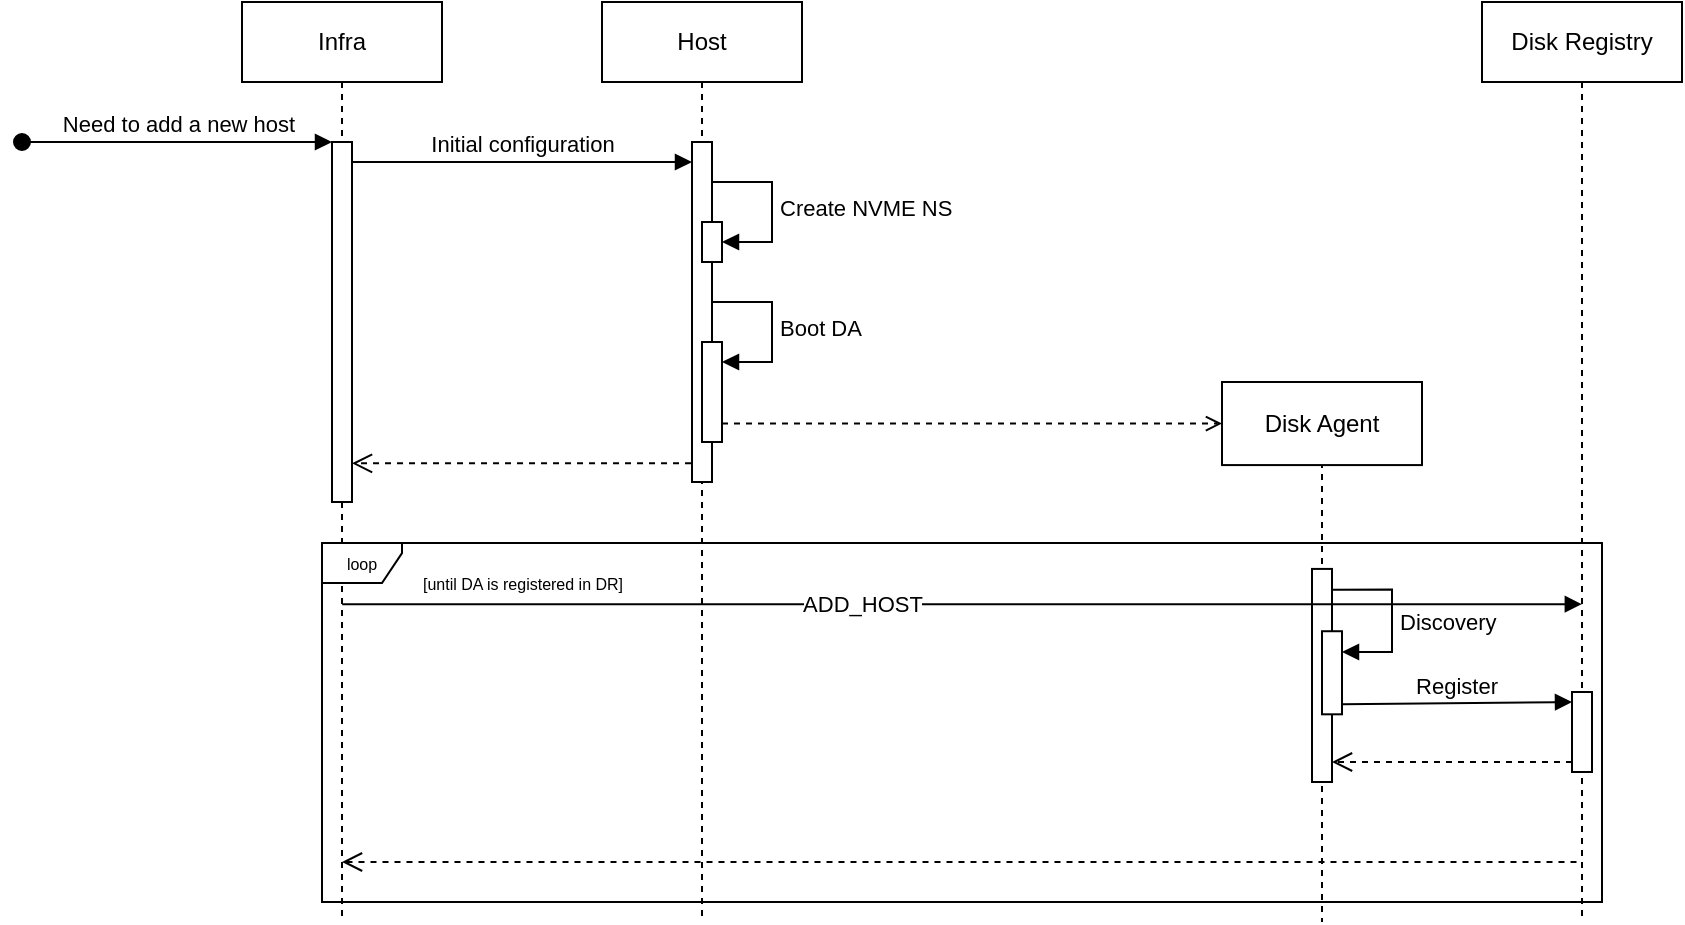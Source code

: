 <mxfile version="24.7.5">
  <diagram name="Page-1" id="2YBvvXClWsGukQMizWep">
    <mxGraphModel dx="1346" dy="715" grid="1" gridSize="10" guides="1" tooltips="1" connect="1" arrows="1" fold="1" page="1" pageScale="1" pageWidth="850" pageHeight="1100" math="0" shadow="0">
      <root>
        <mxCell id="0" />
        <mxCell id="1" parent="0" />
        <mxCell id="aM9ryv3xv72pqoxQDRHE-1" value="Infra" style="shape=umlLifeline;perimeter=lifelinePerimeter;whiteSpace=wrap;html=1;container=0;dropTarget=0;collapsible=0;recursiveResize=0;outlineConnect=0;portConstraint=eastwest;newEdgeStyle={&quot;edgeStyle&quot;:&quot;elbowEdgeStyle&quot;,&quot;elbow&quot;:&quot;vertical&quot;,&quot;curved&quot;:0,&quot;rounded&quot;:0};" parent="1" vertex="1">
          <mxGeometry x="130" y="40" width="100" height="460" as="geometry" />
        </mxCell>
        <mxCell id="aM9ryv3xv72pqoxQDRHE-2" value="" style="html=1;points=[];perimeter=orthogonalPerimeter;outlineConnect=0;targetShapes=umlLifeline;portConstraint=eastwest;newEdgeStyle={&quot;edgeStyle&quot;:&quot;elbowEdgeStyle&quot;,&quot;elbow&quot;:&quot;vertical&quot;,&quot;curved&quot;:0,&quot;rounded&quot;:0};" parent="aM9ryv3xv72pqoxQDRHE-1" vertex="1">
          <mxGeometry x="45" y="70" width="10" height="180" as="geometry" />
        </mxCell>
        <mxCell id="aM9ryv3xv72pqoxQDRHE-3" value="Need to add a new host" style="html=1;verticalAlign=bottom;startArrow=oval;endArrow=block;startSize=8;edgeStyle=elbowEdgeStyle;elbow=vertical;curved=0;rounded=0;" parent="aM9ryv3xv72pqoxQDRHE-1" target="aM9ryv3xv72pqoxQDRHE-2" edge="1">
          <mxGeometry relative="1" as="geometry">
            <mxPoint x="-110" y="70" as="sourcePoint" />
          </mxGeometry>
        </mxCell>
        <mxCell id="aM9ryv3xv72pqoxQDRHE-5" value="Host" style="shape=umlLifeline;perimeter=lifelinePerimeter;whiteSpace=wrap;html=1;container=0;dropTarget=0;collapsible=0;recursiveResize=0;outlineConnect=0;portConstraint=eastwest;newEdgeStyle={&quot;edgeStyle&quot;:&quot;elbowEdgeStyle&quot;,&quot;elbow&quot;:&quot;vertical&quot;,&quot;curved&quot;:0,&quot;rounded&quot;:0};" parent="1" vertex="1">
          <mxGeometry x="310" y="40" width="100" height="460" as="geometry" />
        </mxCell>
        <mxCell id="aM9ryv3xv72pqoxQDRHE-6" value="" style="html=1;points=[];perimeter=orthogonalPerimeter;outlineConnect=0;targetShapes=umlLifeline;portConstraint=eastwest;newEdgeStyle={&quot;edgeStyle&quot;:&quot;elbowEdgeStyle&quot;,&quot;elbow&quot;:&quot;vertical&quot;,&quot;curved&quot;:0,&quot;rounded&quot;:0};" parent="aM9ryv3xv72pqoxQDRHE-5" vertex="1">
          <mxGeometry x="45" y="70" width="10" height="170" as="geometry" />
        </mxCell>
        <mxCell id="H9zueEprOhz8H6vKILK5-14" value="" style="html=1;points=[[0,0,0,0,5],[0,1,0,0,-5],[1,0,0,0,5],[1,1,0,0,-5]];perimeter=orthogonalPerimeter;outlineConnect=0;targetShapes=umlLifeline;portConstraint=eastwest;newEdgeStyle={&quot;curved&quot;:0,&quot;rounded&quot;:0};" parent="aM9ryv3xv72pqoxQDRHE-5" vertex="1">
          <mxGeometry x="50" y="110" width="10" height="20" as="geometry" />
        </mxCell>
        <mxCell id="H9zueEprOhz8H6vKILK5-15" value="&lt;span style=&quot;text-align: center;&quot;&gt;Create NVME NS&lt;/span&gt;" style="html=1;align=left;spacingLeft=2;endArrow=block;rounded=0;edgeStyle=orthogonalEdgeStyle;curved=0;rounded=0;" parent="aM9ryv3xv72pqoxQDRHE-5" target="H9zueEprOhz8H6vKILK5-14" edge="1">
          <mxGeometry relative="1" as="geometry">
            <mxPoint x="55" y="90" as="sourcePoint" />
            <Array as="points">
              <mxPoint x="85" y="120" />
            </Array>
          </mxGeometry>
        </mxCell>
        <mxCell id="Nx0x6M6AyhL1lLqP680z-2" value="" style="html=1;points=[[0,0,0,0,5],[0,1,0,0,-5],[1,0,0,0,5],[1,1,0,0,-5]];perimeter=orthogonalPerimeter;outlineConnect=0;targetShapes=umlLifeline;portConstraint=eastwest;newEdgeStyle={&quot;curved&quot;:0,&quot;rounded&quot;:0};" parent="aM9ryv3xv72pqoxQDRHE-5" vertex="1">
          <mxGeometry x="50" y="170" width="10" height="50" as="geometry" />
        </mxCell>
        <mxCell id="Nx0x6M6AyhL1lLqP680z-3" value="&lt;div style=&quot;text-align: center;&quot;&gt;Boot DA&lt;/div&gt;" style="html=1;align=left;spacingLeft=2;endArrow=block;rounded=0;edgeStyle=orthogonalEdgeStyle;curved=0;rounded=0;" parent="aM9ryv3xv72pqoxQDRHE-5" target="Nx0x6M6AyhL1lLqP680z-2" edge="1">
          <mxGeometry relative="1" as="geometry">
            <mxPoint x="55" y="150" as="sourcePoint" />
            <Array as="points">
              <mxPoint x="85" y="180" />
            </Array>
          </mxGeometry>
        </mxCell>
        <mxCell id="aM9ryv3xv72pqoxQDRHE-7" value="Initial configuration" style="html=1;verticalAlign=bottom;endArrow=block;edgeStyle=elbowEdgeStyle;elbow=vertical;curved=0;rounded=0;" parent="1" source="aM9ryv3xv72pqoxQDRHE-2" target="aM9ryv3xv72pqoxQDRHE-6" edge="1">
          <mxGeometry relative="1" as="geometry">
            <mxPoint x="285" y="130" as="sourcePoint" />
            <Array as="points">
              <mxPoint x="270" y="120" />
            </Array>
          </mxGeometry>
        </mxCell>
        <mxCell id="H9zueEprOhz8H6vKILK5-26" value="Disk Registry" style="shape=umlLifeline;perimeter=lifelinePerimeter;whiteSpace=wrap;html=1;container=0;dropTarget=0;collapsible=0;recursiveResize=0;outlineConnect=0;portConstraint=eastwest;newEdgeStyle={&quot;edgeStyle&quot;:&quot;elbowEdgeStyle&quot;,&quot;elbow&quot;:&quot;vertical&quot;,&quot;curved&quot;:0,&quot;rounded&quot;:0};" parent="1" vertex="1">
          <mxGeometry x="750" y="40" width="100" height="460" as="geometry" />
        </mxCell>
        <mxCell id="H9zueEprOhz8H6vKILK5-66" value="" style="html=1;points=[[0,0,0,0,5],[0,1,0,0,-5],[1,0,0,0,5],[1,1,0,0,-5]];perimeter=orthogonalPerimeter;outlineConnect=0;targetShapes=umlLifeline;portConstraint=eastwest;newEdgeStyle={&quot;curved&quot;:0,&quot;rounded&quot;:0};" parent="H9zueEprOhz8H6vKILK5-26" vertex="1">
          <mxGeometry x="45" y="345" width="10" height="40" as="geometry" />
        </mxCell>
        <mxCell id="H9zueEprOhz8H6vKILK5-32" value="" style="html=1;verticalAlign=bottom;endArrow=open;dashed=1;endSize=8;curved=0;rounded=0;exitX=-0.049;exitY=0.945;exitDx=0;exitDy=0;exitPerimeter=0;" parent="1" source="aM9ryv3xv72pqoxQDRHE-6" target="aM9ryv3xv72pqoxQDRHE-2" edge="1">
          <mxGeometry relative="1" as="geometry">
            <mxPoint x="260" y="210" as="sourcePoint" />
            <mxPoint x="180" y="210" as="targetPoint" />
          </mxGeometry>
        </mxCell>
        <mxCell id="H9zueEprOhz8H6vKILK5-33" value="Register" style="html=1;verticalAlign=bottom;endArrow=block;curved=0;rounded=0;exitX=1;exitY=1;exitDx=0;exitDy=-5;exitPerimeter=0;entryX=0;entryY=0;entryDx=0;entryDy=5;entryPerimeter=0;" parent="1" source="H9zueEprOhz8H6vKILK5-24" target="H9zueEprOhz8H6vKILK5-66" edge="1">
          <mxGeometry width="80" relative="1" as="geometry">
            <mxPoint x="690" y="330" as="sourcePoint" />
            <mxPoint x="795" y="335" as="targetPoint" />
          </mxGeometry>
        </mxCell>
        <mxCell id="Nx0x6M6AyhL1lLqP680z-5" value="" style="group" parent="1" vertex="1" connectable="0">
          <mxGeometry x="620" y="230" width="100" height="270" as="geometry" />
        </mxCell>
        <mxCell id="H9zueEprOhz8H6vKILK5-17" value="Disk Agent" style="shape=umlLifeline;perimeter=lifelinePerimeter;whiteSpace=wrap;html=1;container=1;dropTarget=0;collapsible=0;recursiveResize=0;outlineConnect=0;portConstraint=eastwest;newEdgeStyle={&quot;edgeStyle&quot;:&quot;elbowEdgeStyle&quot;,&quot;elbow&quot;:&quot;vertical&quot;,&quot;curved&quot;:0,&quot;rounded&quot;:0};" parent="Nx0x6M6AyhL1lLqP680z-5" vertex="1">
          <mxGeometry width="100" height="270" as="geometry" />
        </mxCell>
        <mxCell id="H9zueEprOhz8H6vKILK5-19" value="" style="html=1;points=[[0,0,0,0,5],[0,1,0,0,-5],[1,0,0,0,5],[1,1,0,0,-5]];perimeter=orthogonalPerimeter;outlineConnect=0;targetShapes=umlLifeline;portConstraint=eastwest;newEdgeStyle={&quot;curved&quot;:0,&quot;rounded&quot;:0};" parent="H9zueEprOhz8H6vKILK5-17" vertex="1">
          <mxGeometry x="45" y="93.46" width="10" height="106.54" as="geometry" />
        </mxCell>
        <mxCell id="H9zueEprOhz8H6vKILK5-24" value="" style="html=1;points=[[0,0,0,0,5],[0,1,0,0,-5],[1,0,0,0,5],[1,1,0,0,-5]];perimeter=orthogonalPerimeter;outlineConnect=0;targetShapes=umlLifeline;portConstraint=eastwest;newEdgeStyle={&quot;curved&quot;:0,&quot;rounded&quot;:0};" parent="H9zueEprOhz8H6vKILK5-17" vertex="1">
          <mxGeometry x="50" y="124.615" width="10" height="41.538" as="geometry" />
        </mxCell>
        <mxCell id="H9zueEprOhz8H6vKILK5-25" value="Discovery" style="html=1;align=left;spacingLeft=2;endArrow=block;rounded=0;edgeStyle=orthogonalEdgeStyle;curved=0;rounded=0;" parent="H9zueEprOhz8H6vKILK5-17" target="H9zueEprOhz8H6vKILK5-24" edge="1">
          <mxGeometry x="0.072" relative="1" as="geometry">
            <mxPoint x="55" y="103.846" as="sourcePoint" />
            <Array as="points">
              <mxPoint x="85" y="135" />
            </Array>
            <mxPoint as="offset" />
          </mxGeometry>
        </mxCell>
        <mxCell id="H9zueEprOhz8H6vKILK5-61" value="Disk Agent" style="rounded=0;dashed=0;whiteSpace=wrap;html=1;" parent="Nx0x6M6AyhL1lLqP680z-5" vertex="1">
          <mxGeometry width="100" height="41.538" as="geometry" />
        </mxCell>
        <mxCell id="Nx0x6M6AyhL1lLqP680z-8" value="" style="html=1;verticalAlign=bottom;labelBackgroundColor=none;endArrow=open;endFill=0;dashed=1;rounded=0;entryX=0;entryY=0.5;entryDx=0;entryDy=0;" parent="1" source="Nx0x6M6AyhL1lLqP680z-2" target="H9zueEprOhz8H6vKILK5-61" edge="1">
          <mxGeometry width="160" relative="1" as="geometry">
            <mxPoint x="365" y="240" as="sourcePoint" />
            <mxPoint x="620" y="240" as="targetPoint" />
          </mxGeometry>
        </mxCell>
        <mxCell id="Nx0x6M6AyhL1lLqP680z-9" value="" style="html=1;verticalAlign=bottom;endArrow=open;dashed=1;endSize=8;curved=0;rounded=0;exitX=0;exitY=1;exitDx=0;exitDy=-5;exitPerimeter=0;" parent="1" source="H9zueEprOhz8H6vKILK5-66" target="H9zueEprOhz8H6vKILK5-19" edge="1">
          <mxGeometry relative="1" as="geometry">
            <mxPoint x="760" y="290" as="sourcePoint" />
            <mxPoint x="680" y="290" as="targetPoint" />
          </mxGeometry>
        </mxCell>
        <mxCell id="Nx0x6M6AyhL1lLqP680z-11" value="" style="group" parent="1" vertex="1" connectable="0">
          <mxGeometry x="130" y="300" width="680" height="190" as="geometry" />
        </mxCell>
        <mxCell id="Nx0x6M6AyhL1lLqP680z-12" value="loop" style="shape=umlFrame;whiteSpace=wrap;html=1;pointerEvents=0;fontSize=8;width=40;height=20;" parent="Nx0x6M6AyhL1lLqP680z-11" vertex="1">
          <mxGeometry x="40" y="10.56" width="640" height="179.44" as="geometry" />
        </mxCell>
        <mxCell id="Nx0x6M6AyhL1lLqP680z-13" value="[until DA is registered in DR]" style="text;html=1;align=center;verticalAlign=middle;resizable=0;points=[];autosize=1;strokeColor=none;fillColor=none;fontSize=8;" parent="Nx0x6M6AyhL1lLqP680z-11" vertex="1">
          <mxGeometry x="79.996" y="21.111" width="120" height="20" as="geometry" />
        </mxCell>
        <mxCell id="Nx0x6M6AyhL1lLqP680z-14" value="" style="html=1;verticalAlign=bottom;endArrow=block;curved=0;rounded=0;" parent="Nx0x6M6AyhL1lLqP680z-11" edge="1">
          <mxGeometry relative="1" as="geometry">
            <mxPoint x="50.087" y="41.11" as="sourcePoint" />
            <mxPoint x="669.92" y="41.11" as="targetPoint" />
          </mxGeometry>
        </mxCell>
        <mxCell id="Nx0x6M6AyhL1lLqP680z-15" value="ADD_HOST" style="edgeLabel;html=1;align=center;verticalAlign=middle;resizable=0;points=[];" parent="Nx0x6M6AyhL1lLqP680z-14" vertex="1" connectable="0">
          <mxGeometry x="0.28" y="1" relative="1" as="geometry">
            <mxPoint x="-137" y="1" as="offset" />
          </mxGeometry>
        </mxCell>
        <mxCell id="H9zueEprOhz8H6vKILK5-68" value="" style="html=1;verticalAlign=bottom;endArrow=open;dashed=1;endSize=8;curved=0;rounded=0;" parent="Nx0x6M6AyhL1lLqP680z-11" edge="1" target="aM9ryv3xv72pqoxQDRHE-1">
          <mxGeometry relative="1" as="geometry">
            <mxPoint x="52.75" y="170" as="targetPoint" />
            <mxPoint x="667.25" y="170" as="sourcePoint" />
          </mxGeometry>
        </mxCell>
      </root>
    </mxGraphModel>
  </diagram>
</mxfile>
